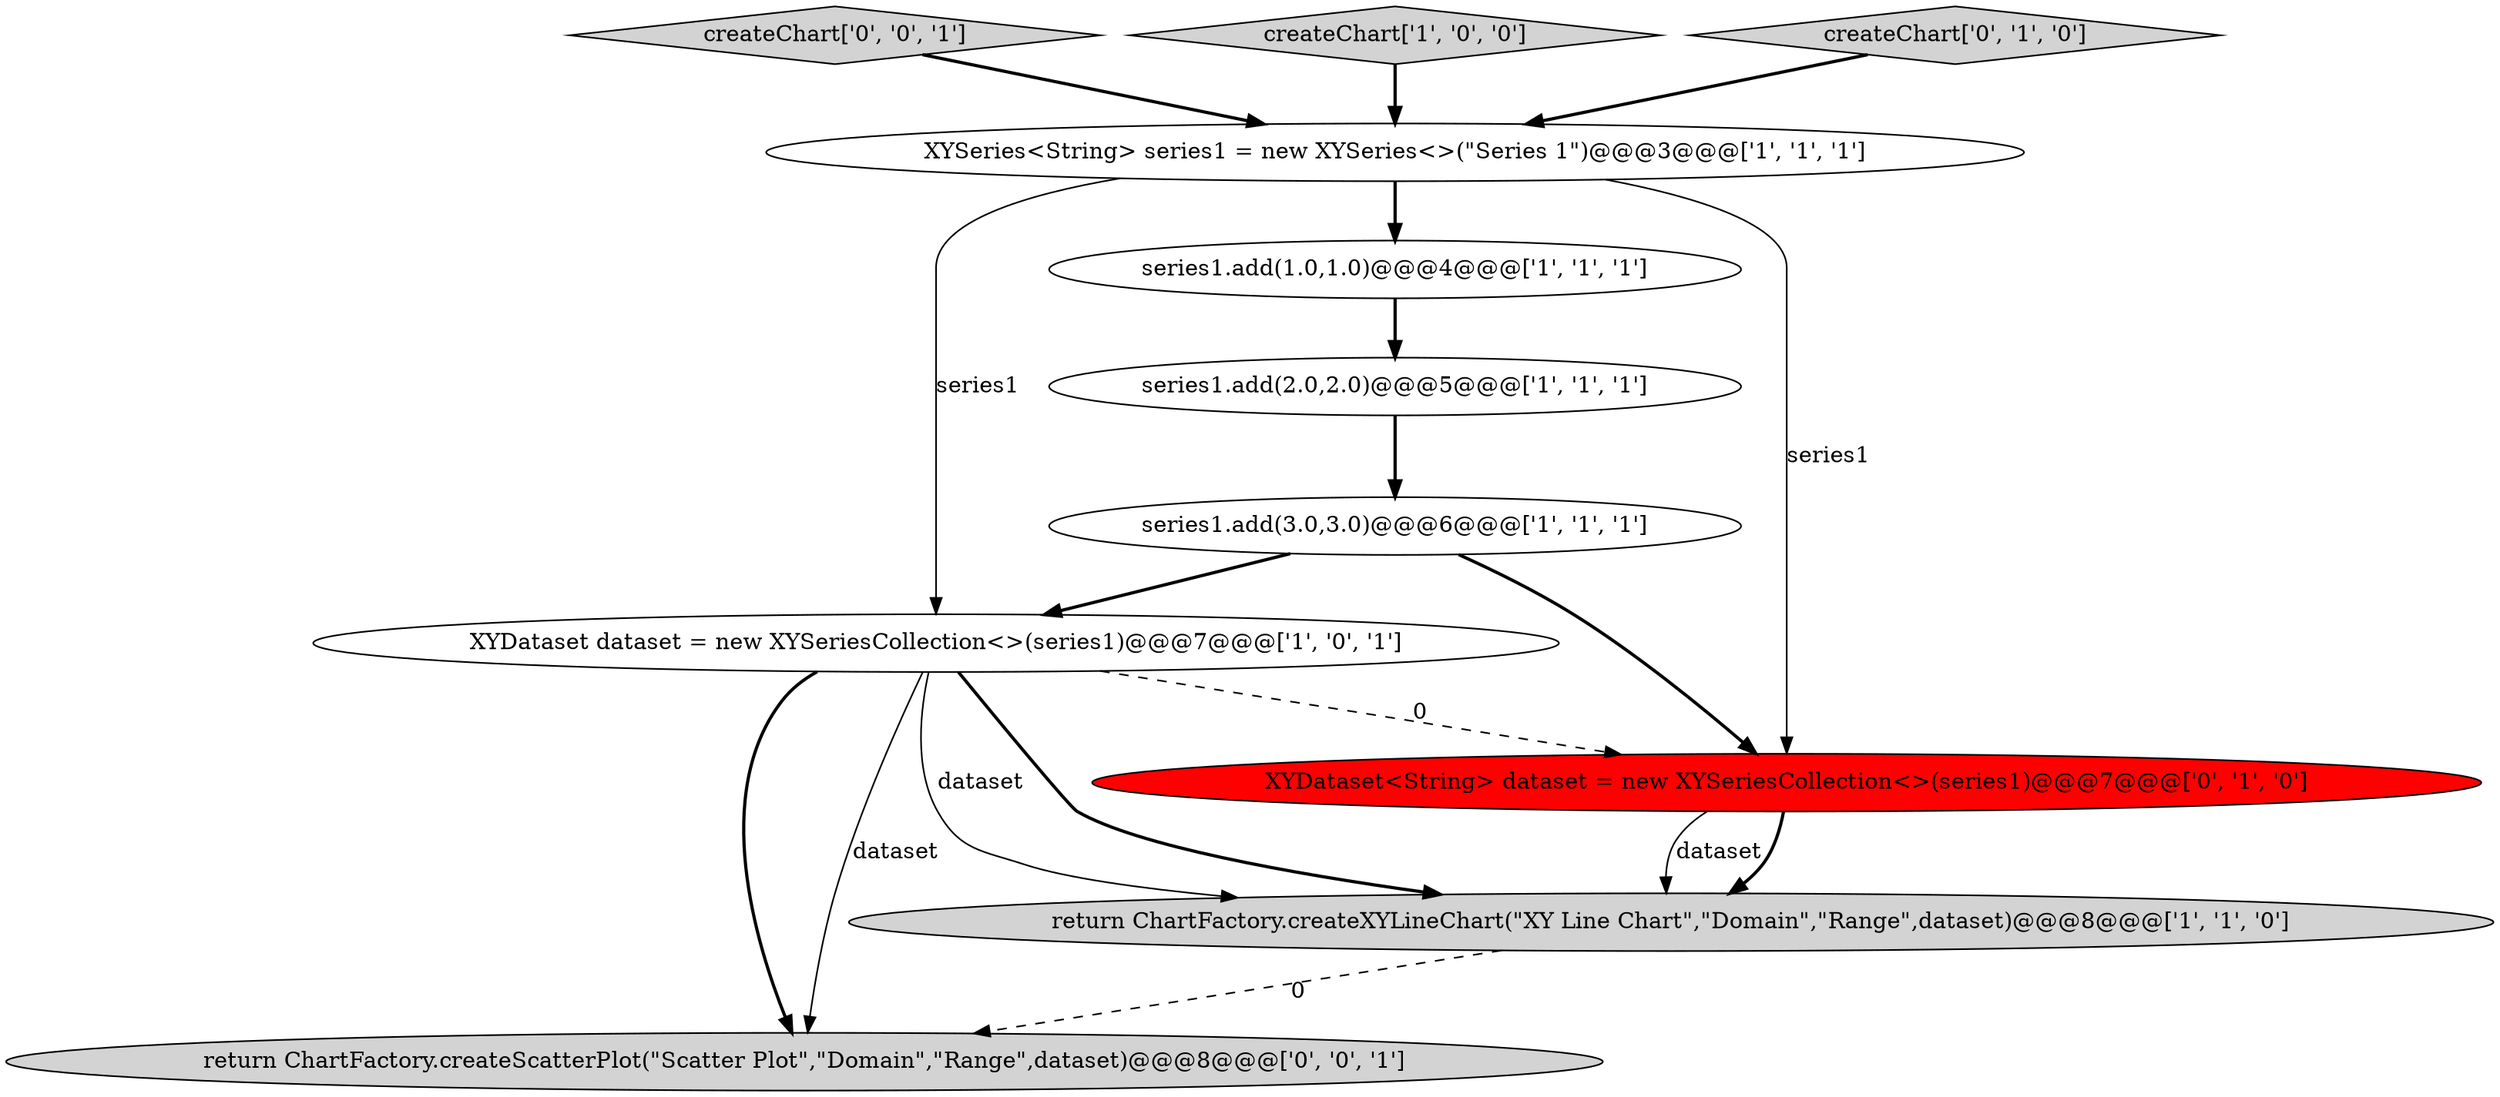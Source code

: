 digraph {
0 [style = filled, label = "XYSeries<String> series1 = new XYSeries<>(\"Series 1\")@@@3@@@['1', '1', '1']", fillcolor = white, shape = ellipse image = "AAA0AAABBB1BBB"];
10 [style = filled, label = "createChart['0', '0', '1']", fillcolor = lightgray, shape = diamond image = "AAA0AAABBB3BBB"];
5 [style = filled, label = "series1.add(2.0,2.0)@@@5@@@['1', '1', '1']", fillcolor = white, shape = ellipse image = "AAA0AAABBB1BBB"];
3 [style = filled, label = "createChart['1', '0', '0']", fillcolor = lightgray, shape = diamond image = "AAA0AAABBB1BBB"];
8 [style = filled, label = "XYDataset<String> dataset = new XYSeriesCollection<>(series1)@@@7@@@['0', '1', '0']", fillcolor = red, shape = ellipse image = "AAA1AAABBB2BBB"];
7 [style = filled, label = "createChart['0', '1', '0']", fillcolor = lightgray, shape = diamond image = "AAA0AAABBB2BBB"];
1 [style = filled, label = "XYDataset dataset = new XYSeriesCollection<>(series1)@@@7@@@['1', '0', '1']", fillcolor = white, shape = ellipse image = "AAA0AAABBB1BBB"];
4 [style = filled, label = "series1.add(1.0,1.0)@@@4@@@['1', '1', '1']", fillcolor = white, shape = ellipse image = "AAA0AAABBB1BBB"];
9 [style = filled, label = "return ChartFactory.createScatterPlot(\"Scatter Plot\",\"Domain\",\"Range\",dataset)@@@8@@@['0', '0', '1']", fillcolor = lightgray, shape = ellipse image = "AAA0AAABBB3BBB"];
2 [style = filled, label = "return ChartFactory.createXYLineChart(\"XY Line Chart\",\"Domain\",\"Range\",dataset)@@@8@@@['1', '1', '0']", fillcolor = lightgray, shape = ellipse image = "AAA0AAABBB1BBB"];
6 [style = filled, label = "series1.add(3.0,3.0)@@@6@@@['1', '1', '1']", fillcolor = white, shape = ellipse image = "AAA0AAABBB1BBB"];
8->2 [style = solid, label="dataset"];
1->2 [style = solid, label="dataset"];
6->1 [style = bold, label=""];
10->0 [style = bold, label=""];
1->8 [style = dashed, label="0"];
1->2 [style = bold, label=""];
7->0 [style = bold, label=""];
1->9 [style = bold, label=""];
0->8 [style = solid, label="series1"];
5->6 [style = bold, label=""];
8->2 [style = bold, label=""];
0->4 [style = bold, label=""];
2->9 [style = dashed, label="0"];
4->5 [style = bold, label=""];
0->1 [style = solid, label="series1"];
1->9 [style = solid, label="dataset"];
3->0 [style = bold, label=""];
6->8 [style = bold, label=""];
}
